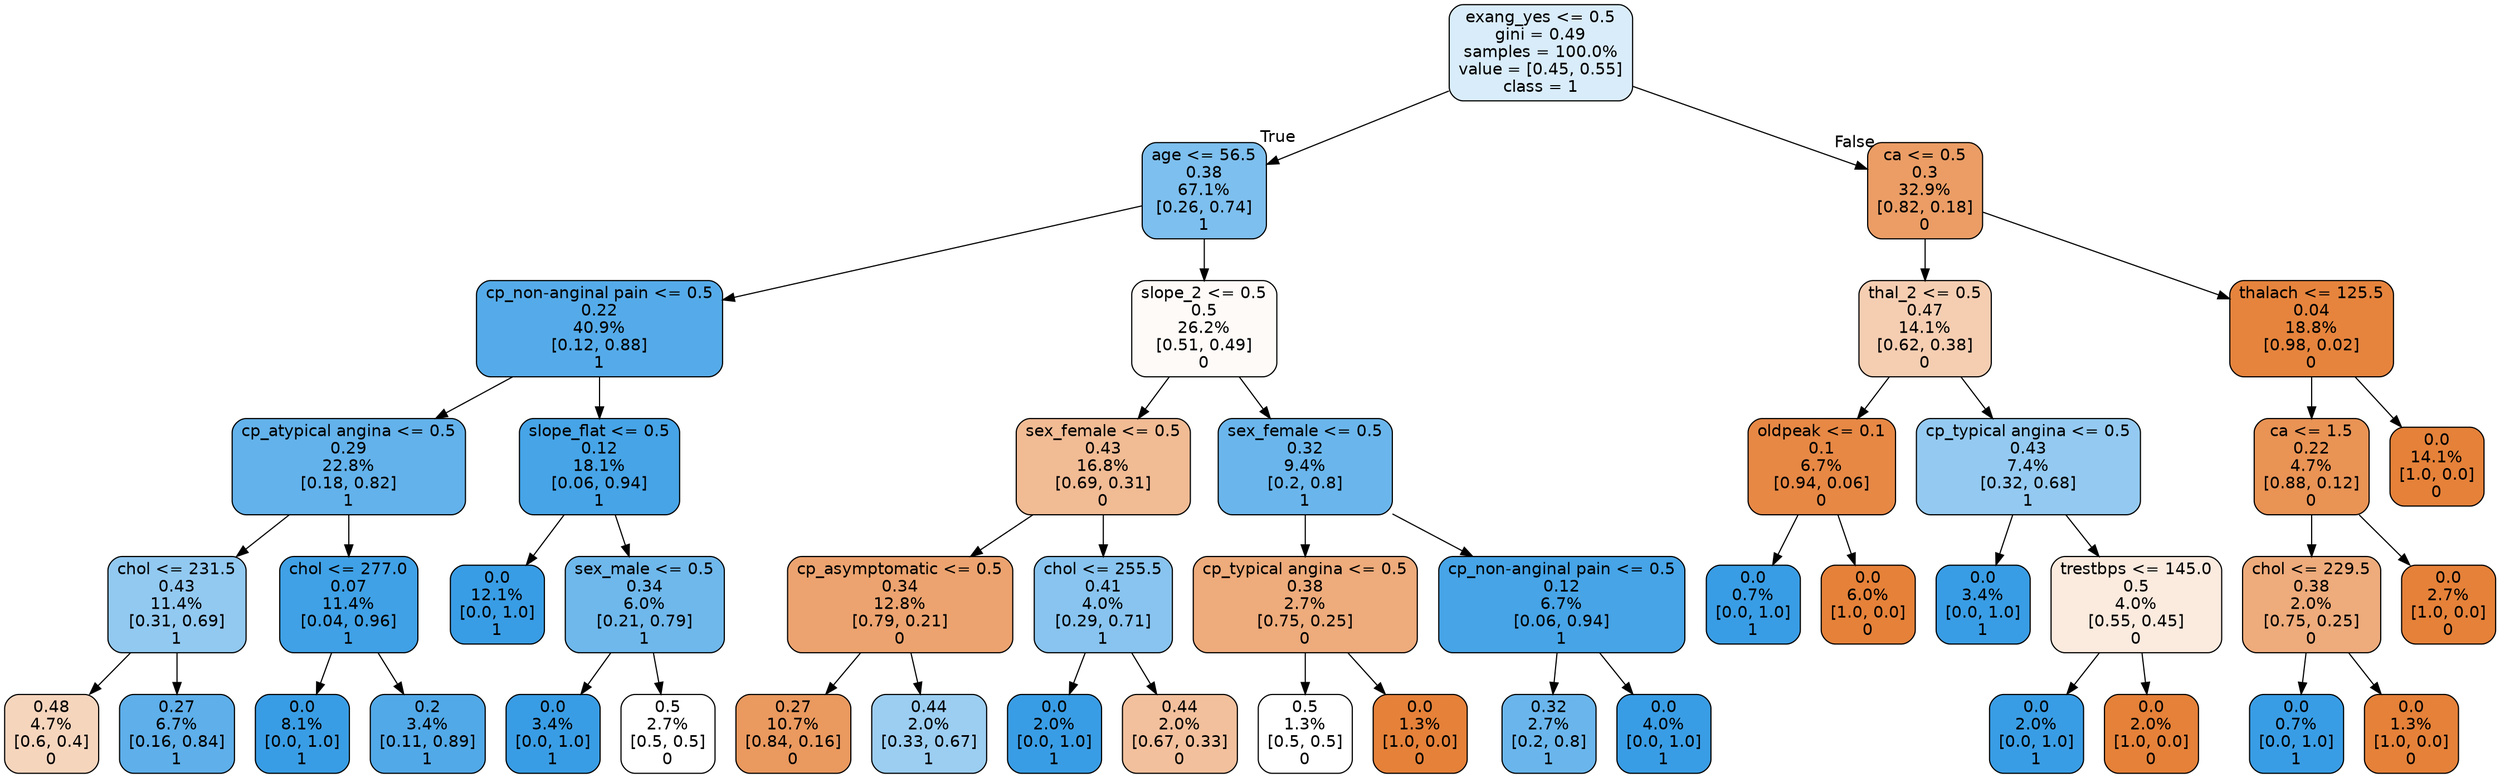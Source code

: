 digraph Tree {
node [shape=box, style="filled, rounded", color="black", fontname="helvetica"] ;
edge [fontname="helvetica"] ;
0 [label="exang_yes <= 0.5\ngini = 0.49\nsamples = 100.0%\nvalue = [0.45, 0.55]\nclass = 1", fillcolor="#d9ecfa"] ;
1 [label="age <= 56.5\n0.38\n67.1%\n[0.26, 0.74]\n1", fillcolor="#7dbfee"] ;
0 -> 1 [labeldistance=2.5, labelangle=45, headlabel="True"] ;
2 [label="cp_non-anginal pain <= 0.5\n0.22\n40.9%\n[0.12, 0.88]\n1", fillcolor="#55abe9"] ;
1 -> 2 ;
3 [label="cp_atypical angina <= 0.5\n0.29\n22.8%\n[0.18, 0.82]\n1", fillcolor="#63b2eb"] ;
2 -> 3 ;
4 [label="chol <= 231.5\n0.43\n11.4%\n[0.31, 0.69]\n1", fillcolor="#92c9f1"] ;
3 -> 4 ;
5 [label="0.48\n4.7%\n[0.6, 0.4]\n0", fillcolor="#f6d5bd"] ;
4 -> 5 ;
6 [label="0.27\n6.7%\n[0.16, 0.84]\n1", fillcolor="#5eafea"] ;
4 -> 6 ;
7 [label="chol <= 277.0\n0.07\n11.4%\n[0.04, 0.96]\n1", fillcolor="#40a1e6"] ;
3 -> 7 ;
8 [label="0.0\n8.1%\n[0.0, 1.0]\n1", fillcolor="#399de5"] ;
7 -> 8 ;
9 [label="0.2\n3.4%\n[0.11, 0.89]\n1", fillcolor="#52a9e8"] ;
7 -> 9 ;
10 [label="slope_flat <= 0.5\n0.12\n18.1%\n[0.06, 0.94]\n1", fillcolor="#46a4e7"] ;
2 -> 10 ;
11 [label="0.0\n12.1%\n[0.0, 1.0]\n1", fillcolor="#399de5"] ;
10 -> 11 ;
12 [label="sex_male <= 0.5\n0.34\n6.0%\n[0.21, 0.79]\n1", fillcolor="#6fb8ec"] ;
10 -> 12 ;
13 [label="0.0\n3.4%\n[0.0, 1.0]\n1", fillcolor="#399de5"] ;
12 -> 13 ;
14 [label="0.5\n2.7%\n[0.5, 0.5]\n0", fillcolor="#ffffff"] ;
12 -> 14 ;
15 [label="slope_2 <= 0.5\n0.5\n26.2%\n[0.51, 0.49]\n0", fillcolor="#fefaf8"] ;
1 -> 15 ;
16 [label="sex_female <= 0.5\n0.43\n16.8%\n[0.69, 0.31]\n0", fillcolor="#f1bb94"] ;
15 -> 16 ;
17 [label="cp_asymptomatic <= 0.5\n0.34\n12.8%\n[0.79, 0.21]\n0", fillcolor="#eca36f"] ;
16 -> 17 ;
18 [label="0.27\n10.7%\n[0.84, 0.16]\n0", fillcolor="#ea995f"] ;
17 -> 18 ;
19 [label="0.44\n2.0%\n[0.33, 0.67]\n1", fillcolor="#9ccef2"] ;
17 -> 19 ;
20 [label="chol <= 255.5\n0.41\n4.0%\n[0.29, 0.71]\n1", fillcolor="#88c4ef"] ;
16 -> 20 ;
21 [label="0.0\n2.0%\n[0.0, 1.0]\n1", fillcolor="#399de5"] ;
20 -> 21 ;
22 [label="0.44\n2.0%\n[0.67, 0.33]\n0", fillcolor="#f2c09c"] ;
20 -> 22 ;
23 [label="sex_female <= 0.5\n0.32\n9.4%\n[0.2, 0.8]\n1", fillcolor="#6ab6ec"] ;
15 -> 23 ;
24 [label="cp_typical angina <= 0.5\n0.38\n2.7%\n[0.75, 0.25]\n0", fillcolor="#eeab7b"] ;
23 -> 24 ;
25 [label="0.5\n1.3%\n[0.5, 0.5]\n0", fillcolor="#ffffff"] ;
24 -> 25 ;
26 [label="0.0\n1.3%\n[1.0, 0.0]\n0", fillcolor="#e58139"] ;
24 -> 26 ;
27 [label="cp_non-anginal pain <= 0.5\n0.12\n6.7%\n[0.06, 0.94]\n1", fillcolor="#46a4e7"] ;
23 -> 27 ;
28 [label="0.32\n2.7%\n[0.2, 0.8]\n1", fillcolor="#6ab6ec"] ;
27 -> 28 ;
29 [label="0.0\n4.0%\n[0.0, 1.0]\n1", fillcolor="#399de5"] ;
27 -> 29 ;
30 [label="ca <= 0.5\n0.3\n32.9%\n[0.82, 0.18]\n0", fillcolor="#eb9d65"] ;
0 -> 30 [labeldistance=2.5, labelangle=-45, headlabel="False"] ;
31 [label="thal_2 <= 0.5\n0.47\n14.1%\n[0.62, 0.38]\n0", fillcolor="#f5ceb2"] ;
30 -> 31 ;
32 [label="oldpeak <= 0.1\n0.1\n6.7%\n[0.94, 0.06]\n0", fillcolor="#e78845"] ;
31 -> 32 ;
33 [label="0.0\n0.7%\n[0.0, 1.0]\n1", fillcolor="#399de5"] ;
32 -> 33 ;
34 [label="0.0\n6.0%\n[1.0, 0.0]\n0", fillcolor="#e58139"] ;
32 -> 34 ;
35 [label="cp_typical angina <= 0.5\n0.43\n7.4%\n[0.32, 0.68]\n1", fillcolor="#94caf1"] ;
31 -> 35 ;
36 [label="0.0\n3.4%\n[0.0, 1.0]\n1", fillcolor="#399de5"] ;
35 -> 36 ;
37 [label="trestbps <= 145.0\n0.5\n4.0%\n[0.55, 0.45]\n0", fillcolor="#fbeade"] ;
35 -> 37 ;
38 [label="0.0\n2.0%\n[0.0, 1.0]\n1", fillcolor="#399de5"] ;
37 -> 38 ;
39 [label="0.0\n2.0%\n[1.0, 0.0]\n0", fillcolor="#e58139"] ;
37 -> 39 ;
40 [label="thalach <= 125.5\n0.04\n18.8%\n[0.98, 0.02]\n0", fillcolor="#e6843d"] ;
30 -> 40 ;
41 [label="ca <= 1.5\n0.22\n4.7%\n[0.88, 0.12]\n0", fillcolor="#e99355"] ;
40 -> 41 ;
42 [label="chol <= 229.5\n0.38\n2.0%\n[0.75, 0.25]\n0", fillcolor="#eeab7b"] ;
41 -> 42 ;
43 [label="0.0\n0.7%\n[0.0, 1.0]\n1", fillcolor="#399de5"] ;
42 -> 43 ;
44 [label="0.0\n1.3%\n[1.0, 0.0]\n0", fillcolor="#e58139"] ;
42 -> 44 ;
45 [label="0.0\n2.7%\n[1.0, 0.0]\n0", fillcolor="#e58139"] ;
41 -> 45 ;
46 [label="0.0\n14.1%\n[1.0, 0.0]\n0", fillcolor="#e58139"] ;
40 -> 46 ;
}